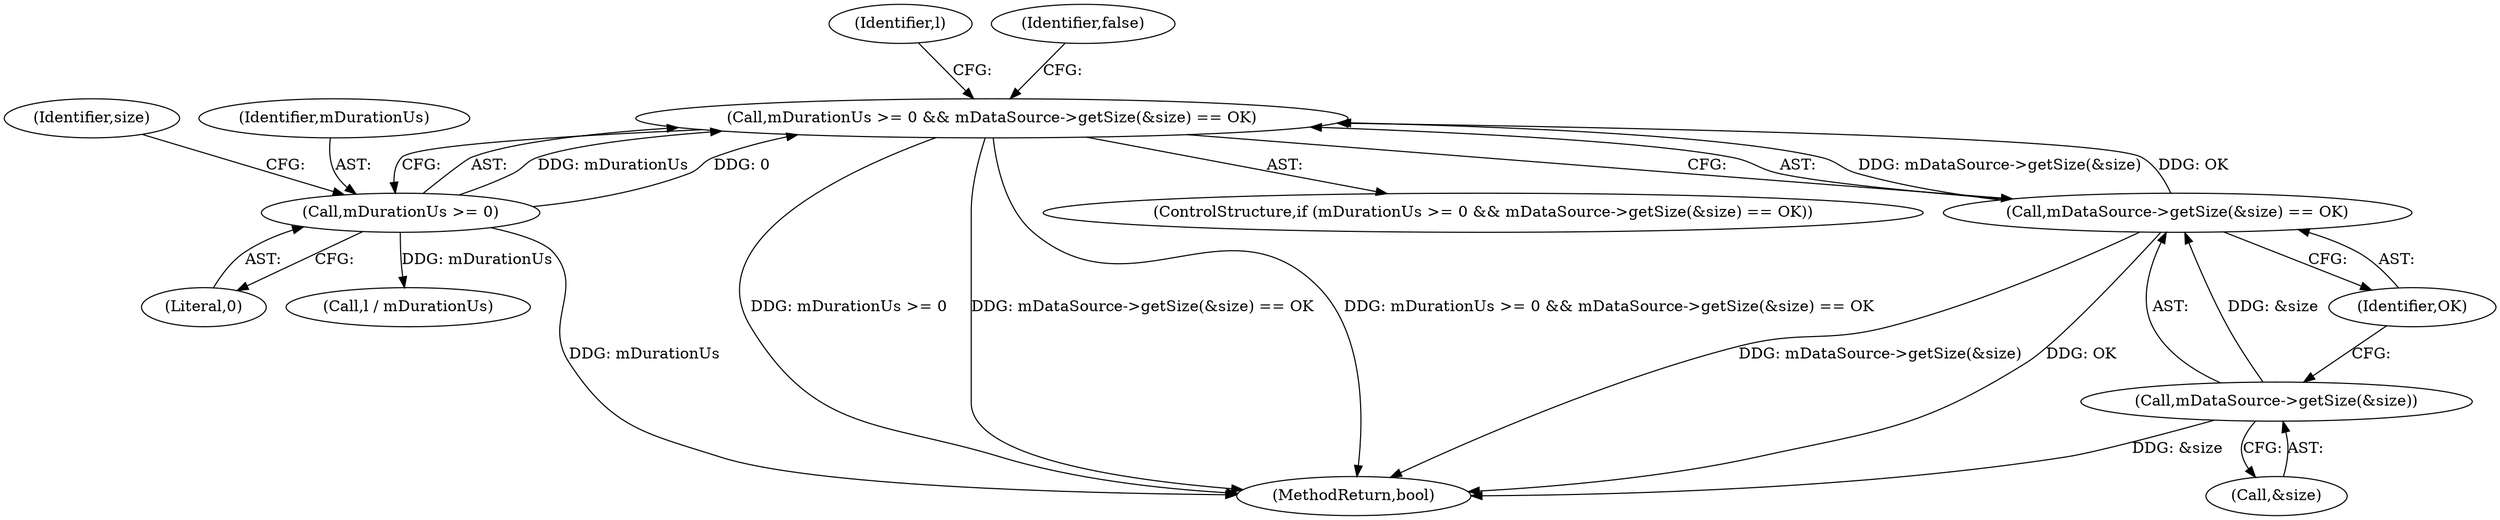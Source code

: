 digraph "1_Android_36b04932bb93cc3269279282686b439a17a89920_0@del" {
"1000117" [label="(Call,mDurationUs >= 0 && mDataSource->getSize(&size) == OK)"];
"1000118" [label="(Call,mDurationUs >= 0)"];
"1000121" [label="(Call,mDataSource->getSize(&size) == OK)"];
"1000122" [label="(Call,mDataSource->getSize(&size))"];
"1000117" [label="(Call,mDurationUs >= 0 && mDataSource->getSize(&size) == OK)"];
"1000125" [label="(Identifier,OK)"];
"1000124" [label="(Identifier,size)"];
"1000134" [label="(MethodReturn,bool)"];
"1000128" [label="(Identifier,l)"];
"1000120" [label="(Literal,0)"];
"1000122" [label="(Call,mDataSource->getSize(&size))"];
"1000133" [label="(Identifier,false)"];
"1000123" [label="(Call,&size)"];
"1000121" [label="(Call,mDataSource->getSize(&size) == OK)"];
"1000127" [label="(Call,l / mDurationUs)"];
"1000118" [label="(Call,mDurationUs >= 0)"];
"1000119" [label="(Identifier,mDurationUs)"];
"1000116" [label="(ControlStructure,if (mDurationUs >= 0 && mDataSource->getSize(&size) == OK))"];
"1000117" -> "1000116"  [label="AST: "];
"1000117" -> "1000118"  [label="CFG: "];
"1000117" -> "1000121"  [label="CFG: "];
"1000118" -> "1000117"  [label="AST: "];
"1000121" -> "1000117"  [label="AST: "];
"1000128" -> "1000117"  [label="CFG: "];
"1000133" -> "1000117"  [label="CFG: "];
"1000117" -> "1000134"  [label="DDG: mDurationUs >= 0 && mDataSource->getSize(&size) == OK"];
"1000117" -> "1000134"  [label="DDG: mDataSource->getSize(&size) == OK"];
"1000117" -> "1000134"  [label="DDG: mDurationUs >= 0"];
"1000118" -> "1000117"  [label="DDG: mDurationUs"];
"1000118" -> "1000117"  [label="DDG: 0"];
"1000121" -> "1000117"  [label="DDG: mDataSource->getSize(&size)"];
"1000121" -> "1000117"  [label="DDG: OK"];
"1000118" -> "1000120"  [label="CFG: "];
"1000119" -> "1000118"  [label="AST: "];
"1000120" -> "1000118"  [label="AST: "];
"1000124" -> "1000118"  [label="CFG: "];
"1000118" -> "1000134"  [label="DDG: mDurationUs"];
"1000118" -> "1000127"  [label="DDG: mDurationUs"];
"1000121" -> "1000125"  [label="CFG: "];
"1000122" -> "1000121"  [label="AST: "];
"1000125" -> "1000121"  [label="AST: "];
"1000121" -> "1000134"  [label="DDG: OK"];
"1000121" -> "1000134"  [label="DDG: mDataSource->getSize(&size)"];
"1000122" -> "1000121"  [label="DDG: &size"];
"1000122" -> "1000123"  [label="CFG: "];
"1000123" -> "1000122"  [label="AST: "];
"1000125" -> "1000122"  [label="CFG: "];
"1000122" -> "1000134"  [label="DDG: &size"];
}
